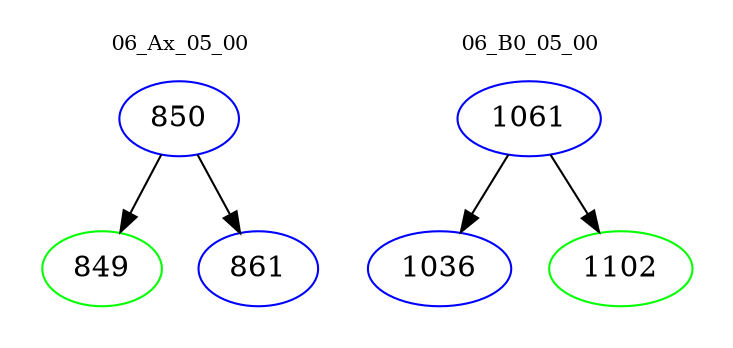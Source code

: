 digraph{
subgraph cluster_0 {
color = white
label = "06_Ax_05_00";
fontsize=10;
T0_850 [label="850", color="blue"]
T0_850 -> T0_849 [color="black"]
T0_849 [label="849", color="green"]
T0_850 -> T0_861 [color="black"]
T0_861 [label="861", color="blue"]
}
subgraph cluster_1 {
color = white
label = "06_B0_05_00";
fontsize=10;
T1_1061 [label="1061", color="blue"]
T1_1061 -> T1_1036 [color="black"]
T1_1036 [label="1036", color="blue"]
T1_1061 -> T1_1102 [color="black"]
T1_1102 [label="1102", color="green"]
}
}
